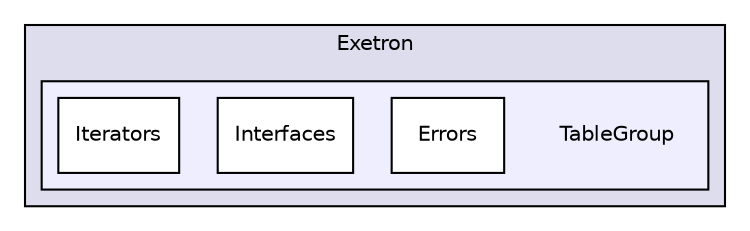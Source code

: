 digraph G {
  compound=true
  node [ fontsize=10, fontname="Helvetica"];
  edge [ labelfontsize=9, labelfontname="Helvetica"];
  subgraph clusterdir_c0ec4fc4568a9ea5e79e916ecacab50d {
    graph [ bgcolor="#ddddee", pencolor="black", label="Exetron" fontname="Helvetica", fontsize=10, URL="dir_c0ec4fc4568a9ea5e79e916ecacab50d.html"]
  subgraph clusterdir_8c5dbd3958a8fa396cc241a5f88b1a0d {
    graph [ bgcolor="#eeeeff", pencolor="black", label="" URL="dir_8c5dbd3958a8fa396cc241a5f88b1a0d.html"];
    dir_8c5dbd3958a8fa396cc241a5f88b1a0d [shape=plaintext label="TableGroup"];
    dir_d92833ce8f089d0838260b44bd0581e0 [shape=box label="Errors" color="black" fillcolor="white" style="filled" URL="dir_d92833ce8f089d0838260b44bd0581e0.html"];
    dir_7832004586eb67614616dfc55dec674a [shape=box label="Interfaces" color="black" fillcolor="white" style="filled" URL="dir_7832004586eb67614616dfc55dec674a.html"];
    dir_bded2a5ef98ca623fedd2ec6f93156b7 [shape=box label="Iterators" color="black" fillcolor="white" style="filled" URL="dir_bded2a5ef98ca623fedd2ec6f93156b7.html"];
  }
  }
}
